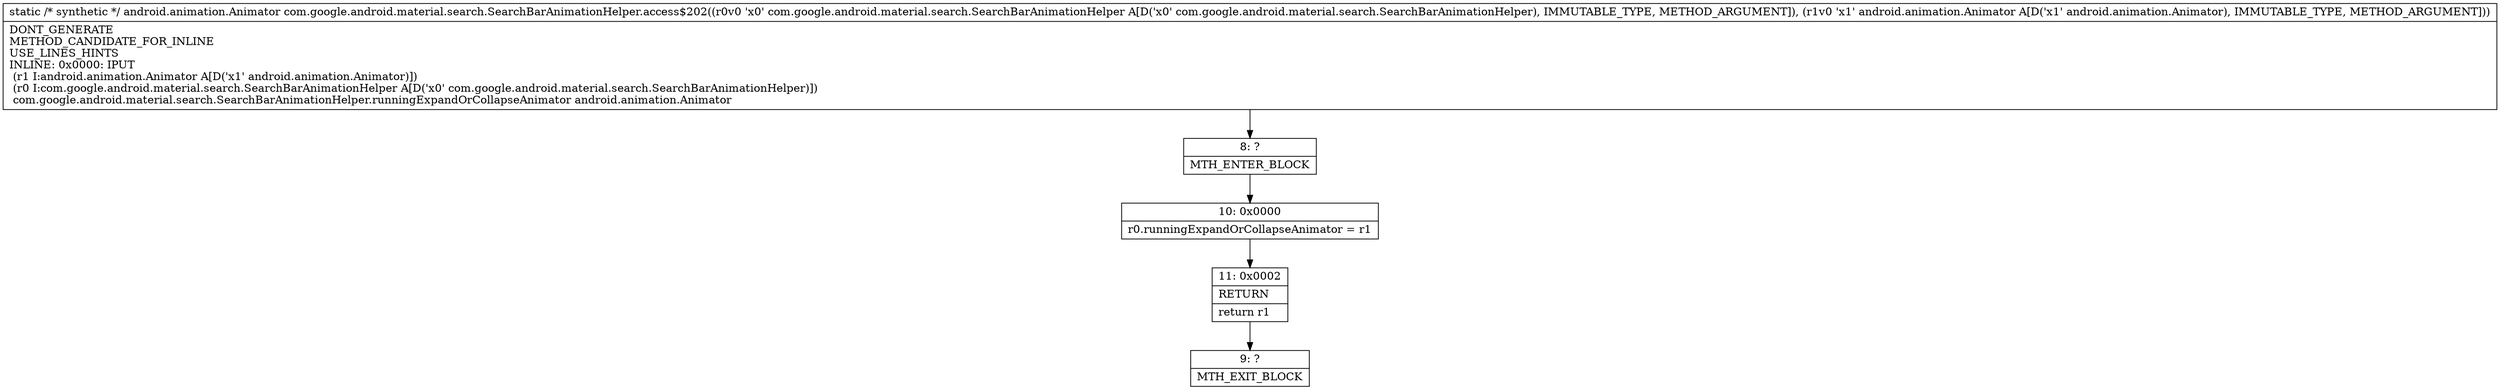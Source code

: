 digraph "CFG forcom.google.android.material.search.SearchBarAnimationHelper.access$202(Lcom\/google\/android\/material\/search\/SearchBarAnimationHelper;Landroid\/animation\/Animator;)Landroid\/animation\/Animator;" {
Node_8 [shape=record,label="{8\:\ ?|MTH_ENTER_BLOCK\l}"];
Node_10 [shape=record,label="{10\:\ 0x0000|r0.runningExpandOrCollapseAnimator = r1\l}"];
Node_11 [shape=record,label="{11\:\ 0x0002|RETURN\l|return r1\l}"];
Node_9 [shape=record,label="{9\:\ ?|MTH_EXIT_BLOCK\l}"];
MethodNode[shape=record,label="{static \/* synthetic *\/ android.animation.Animator com.google.android.material.search.SearchBarAnimationHelper.access$202((r0v0 'x0' com.google.android.material.search.SearchBarAnimationHelper A[D('x0' com.google.android.material.search.SearchBarAnimationHelper), IMMUTABLE_TYPE, METHOD_ARGUMENT]), (r1v0 'x1' android.animation.Animator A[D('x1' android.animation.Animator), IMMUTABLE_TYPE, METHOD_ARGUMENT]))  | DONT_GENERATE\lMETHOD_CANDIDATE_FOR_INLINE\lUSE_LINES_HINTS\lINLINE: 0x0000: IPUT  \l  (r1 I:android.animation.Animator A[D('x1' android.animation.Animator)])\l  (r0 I:com.google.android.material.search.SearchBarAnimationHelper A[D('x0' com.google.android.material.search.SearchBarAnimationHelper)])\l com.google.android.material.search.SearchBarAnimationHelper.runningExpandOrCollapseAnimator android.animation.Animator\l}"];
MethodNode -> Node_8;Node_8 -> Node_10;
Node_10 -> Node_11;
Node_11 -> Node_9;
}

